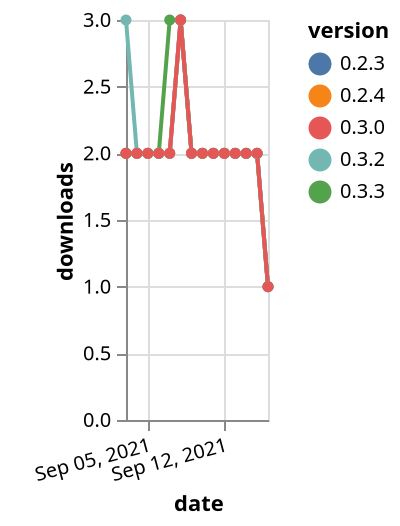 {"$schema": "https://vega.github.io/schema/vega-lite/v5.json", "description": "A simple bar chart with embedded data.", "data": {"values": [{"date": "2021-09-03", "total": 498, "delta": 2, "version": "0.2.3"}, {"date": "2021-09-04", "total": 500, "delta": 2, "version": "0.2.3"}, {"date": "2021-09-05", "total": 502, "delta": 2, "version": "0.2.3"}, {"date": "2021-09-06", "total": 504, "delta": 2, "version": "0.2.3"}, {"date": "2021-09-07", "total": 506, "delta": 2, "version": "0.2.3"}, {"date": "2021-09-08", "total": 509, "delta": 3, "version": "0.2.3"}, {"date": "2021-09-09", "total": 511, "delta": 2, "version": "0.2.3"}, {"date": "2021-09-10", "total": 513, "delta": 2, "version": "0.2.3"}, {"date": "2021-09-11", "total": 515, "delta": 2, "version": "0.2.3"}, {"date": "2021-09-12", "total": 517, "delta": 2, "version": "0.2.3"}, {"date": "2021-09-13", "total": 519, "delta": 2, "version": "0.2.3"}, {"date": "2021-09-14", "total": 521, "delta": 2, "version": "0.2.3"}, {"date": "2021-09-15", "total": 523, "delta": 2, "version": "0.2.3"}, {"date": "2021-09-16", "total": 524, "delta": 1, "version": "0.2.3"}, {"date": "2021-09-03", "total": 501, "delta": 2, "version": "0.2.4"}, {"date": "2021-09-04", "total": 503, "delta": 2, "version": "0.2.4"}, {"date": "2021-09-05", "total": 505, "delta": 2, "version": "0.2.4"}, {"date": "2021-09-06", "total": 507, "delta": 2, "version": "0.2.4"}, {"date": "2021-09-07", "total": 509, "delta": 2, "version": "0.2.4"}, {"date": "2021-09-08", "total": 512, "delta": 3, "version": "0.2.4"}, {"date": "2021-09-09", "total": 514, "delta": 2, "version": "0.2.4"}, {"date": "2021-09-10", "total": 516, "delta": 2, "version": "0.2.4"}, {"date": "2021-09-11", "total": 518, "delta": 2, "version": "0.2.4"}, {"date": "2021-09-12", "total": 520, "delta": 2, "version": "0.2.4"}, {"date": "2021-09-13", "total": 522, "delta": 2, "version": "0.2.4"}, {"date": "2021-09-14", "total": 524, "delta": 2, "version": "0.2.4"}, {"date": "2021-09-15", "total": 526, "delta": 2, "version": "0.2.4"}, {"date": "2021-09-16", "total": 527, "delta": 1, "version": "0.2.4"}, {"date": "2021-09-03", "total": 394, "delta": 2, "version": "0.3.3"}, {"date": "2021-09-04", "total": 396, "delta": 2, "version": "0.3.3"}, {"date": "2021-09-05", "total": 398, "delta": 2, "version": "0.3.3"}, {"date": "2021-09-06", "total": 400, "delta": 2, "version": "0.3.3"}, {"date": "2021-09-07", "total": 403, "delta": 3, "version": "0.3.3"}, {"date": "2021-09-08", "total": 406, "delta": 3, "version": "0.3.3"}, {"date": "2021-09-09", "total": 408, "delta": 2, "version": "0.3.3"}, {"date": "2021-09-10", "total": 410, "delta": 2, "version": "0.3.3"}, {"date": "2021-09-11", "total": 412, "delta": 2, "version": "0.3.3"}, {"date": "2021-09-12", "total": 414, "delta": 2, "version": "0.3.3"}, {"date": "2021-09-13", "total": 416, "delta": 2, "version": "0.3.3"}, {"date": "2021-09-14", "total": 418, "delta": 2, "version": "0.3.3"}, {"date": "2021-09-15", "total": 420, "delta": 2, "version": "0.3.3"}, {"date": "2021-09-16", "total": 421, "delta": 1, "version": "0.3.3"}, {"date": "2021-09-03", "total": 388, "delta": 3, "version": "0.3.2"}, {"date": "2021-09-04", "total": 390, "delta": 2, "version": "0.3.2"}, {"date": "2021-09-05", "total": 392, "delta": 2, "version": "0.3.2"}, {"date": "2021-09-06", "total": 394, "delta": 2, "version": "0.3.2"}, {"date": "2021-09-07", "total": 396, "delta": 2, "version": "0.3.2"}, {"date": "2021-09-08", "total": 399, "delta": 3, "version": "0.3.2"}, {"date": "2021-09-09", "total": 401, "delta": 2, "version": "0.3.2"}, {"date": "2021-09-10", "total": 403, "delta": 2, "version": "0.3.2"}, {"date": "2021-09-11", "total": 405, "delta": 2, "version": "0.3.2"}, {"date": "2021-09-12", "total": 407, "delta": 2, "version": "0.3.2"}, {"date": "2021-09-13", "total": 409, "delta": 2, "version": "0.3.2"}, {"date": "2021-09-14", "total": 411, "delta": 2, "version": "0.3.2"}, {"date": "2021-09-15", "total": 413, "delta": 2, "version": "0.3.2"}, {"date": "2021-09-16", "total": 414, "delta": 1, "version": "0.3.2"}, {"date": "2021-09-03", "total": 409, "delta": 2, "version": "0.3.0"}, {"date": "2021-09-04", "total": 411, "delta": 2, "version": "0.3.0"}, {"date": "2021-09-05", "total": 413, "delta": 2, "version": "0.3.0"}, {"date": "2021-09-06", "total": 415, "delta": 2, "version": "0.3.0"}, {"date": "2021-09-07", "total": 417, "delta": 2, "version": "0.3.0"}, {"date": "2021-09-08", "total": 420, "delta": 3, "version": "0.3.0"}, {"date": "2021-09-09", "total": 422, "delta": 2, "version": "0.3.0"}, {"date": "2021-09-10", "total": 424, "delta": 2, "version": "0.3.0"}, {"date": "2021-09-11", "total": 426, "delta": 2, "version": "0.3.0"}, {"date": "2021-09-12", "total": 428, "delta": 2, "version": "0.3.0"}, {"date": "2021-09-13", "total": 430, "delta": 2, "version": "0.3.0"}, {"date": "2021-09-14", "total": 432, "delta": 2, "version": "0.3.0"}, {"date": "2021-09-15", "total": 434, "delta": 2, "version": "0.3.0"}, {"date": "2021-09-16", "total": 435, "delta": 1, "version": "0.3.0"}]}, "width": "container", "mark": {"type": "line", "point": {"filled": true}}, "encoding": {"x": {"field": "date", "type": "temporal", "timeUnit": "yearmonthdate", "title": "date", "axis": {"labelAngle": -15}}, "y": {"field": "delta", "type": "quantitative", "title": "downloads"}, "color": {"field": "version", "type": "nominal"}, "tooltip": {"field": "delta"}}}